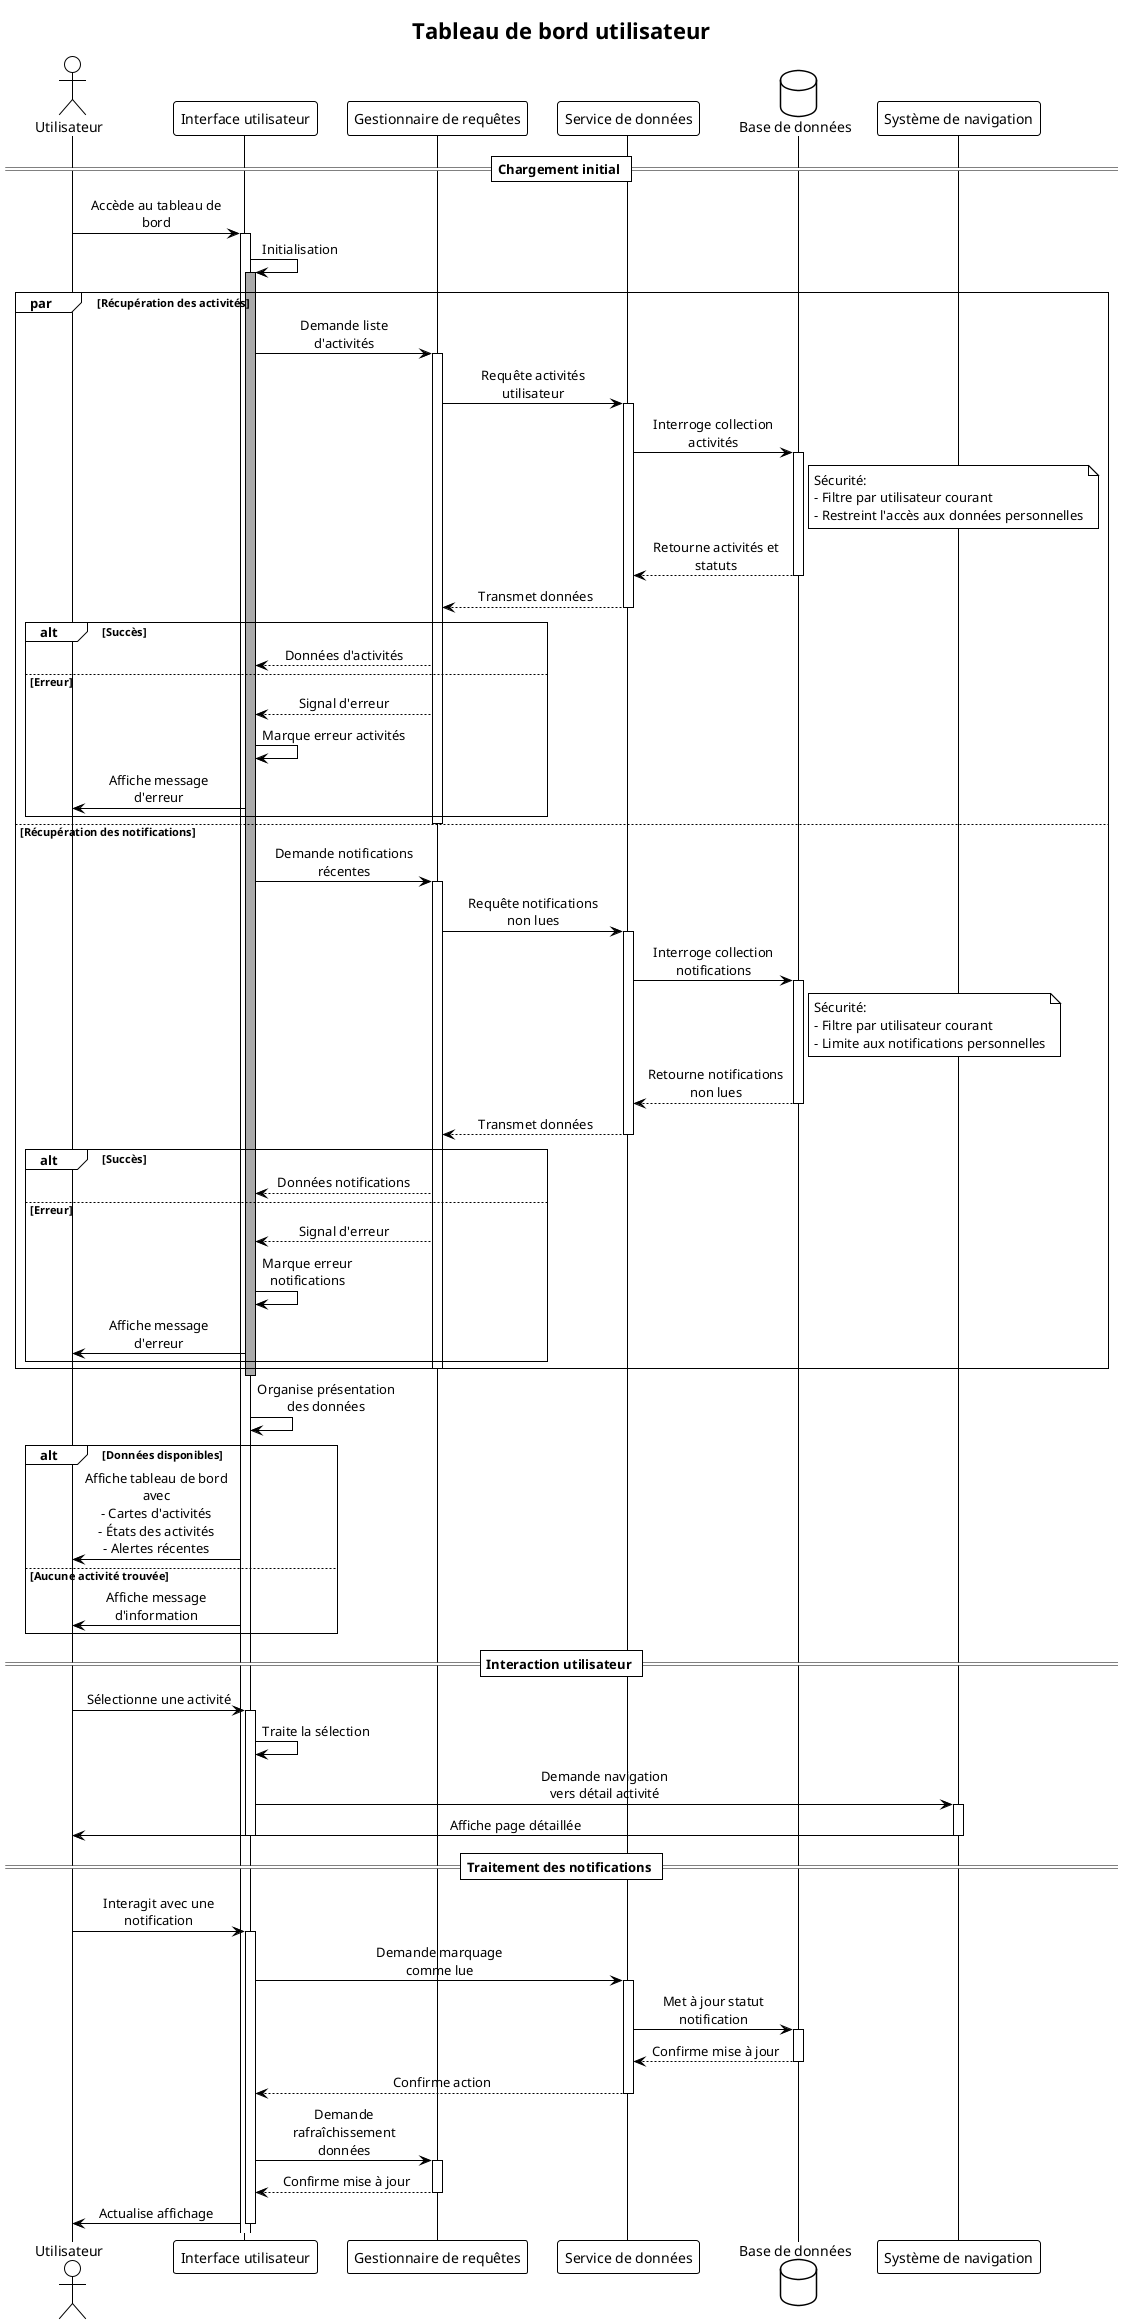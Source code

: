 @startuml "Tableau de bord utilisateur"
!theme plain
skinparam sequenceMessageAlign center
skinparam responseMessageBelowArrow true
skinparam maxMessageSize 150

title "Tableau de bord utilisateur"

actor "Utilisateur" as User
participant "Interface utilisateur" as UI
participant "Gestionnaire de requêtes" as QueryManager
participant "Service de données" as DataService
database "Base de données" as Database
participant "Système de navigation" as NavSystem

== Chargement initial ==
User -> UI: Accède au tableau de bord
activate UI

UI -> UI: Initialisation
activate UI #DarkGray

par Récupération des activités
    UI -> QueryManager: Demande liste d'activités
    activate QueryManager
    QueryManager -> DataService: Requête activités utilisateur
    activate DataService
    
    DataService -> Database: Interroge collection activités
    activate Database
    note right of Database
        Sécurité:
        - Filtre par utilisateur courant
        - Restreint l'accès aux données personnelles
    end note
    
    Database --> DataService: Retourne activités et statuts
    deactivate Database
    
    DataService --> QueryManager: Transmet données
    deactivate DataService
    
    alt Succès
        QueryManager --> UI: Données d'activités
    else Erreur
        QueryManager --> UI: Signal d'erreur
        UI -> UI: Marque erreur activités
        UI -> User: Affiche message d'erreur
    end
    deactivate QueryManager
    
also Récupération des notifications
    UI -> QueryManager: Demande notifications récentes
    activate QueryManager
    QueryManager -> DataService: Requête notifications non lues
    activate DataService
    
    DataService -> Database: Interroge collection notifications
    activate Database
    note right of Database
        Sécurité:
        - Filtre par utilisateur courant
        - Limite aux notifications personnelles
    end note
    
    Database --> DataService: Retourne notifications non lues
    deactivate Database
    
    DataService --> QueryManager: Transmet données
    deactivate DataService
    
    alt Succès
        QueryManager --> UI: Données notifications
    else Erreur
        QueryManager --> UI: Signal d'erreur
        UI -> UI: Marque erreur notifications
        UI -> User: Affiche message d'erreur
    end
    deactivate QueryManager
end par
deactivate UI #DarkGray

UI -> UI: Organise présentation des données

alt Données disponibles
    UI -> User: Affiche tableau de bord avec\n- Cartes d'activités\n- États des activités\n- Alertes récentes
else Aucune activité trouvée
    UI -> User: Affiche message d'information
end

== Interaction utilisateur ==
User -> UI: Sélectionne une activité
activate UI

UI -> UI: Traite la sélection
UI -> NavSystem: Demande navigation vers détail activité
activate NavSystem

NavSystem -> User: Affiche page détaillée
deactivate NavSystem
deactivate UI

== Traitement des notifications ==
User -> UI: Interagit avec une notification
activate UI
UI -> DataService: Demande marquage comme lue
activate DataService
DataService -> Database: Met à jour statut notification
activate Database
Database --> DataService: Confirme mise à jour
deactivate Database
DataService --> UI: Confirme action
deactivate DataService
UI -> QueryManager: Demande rafraîchissement données
activate QueryManager
QueryManager --> UI: Confirme mise à jour
deactivate QueryManager
UI -> User: Actualise affichage
deactivate UI

@enduml